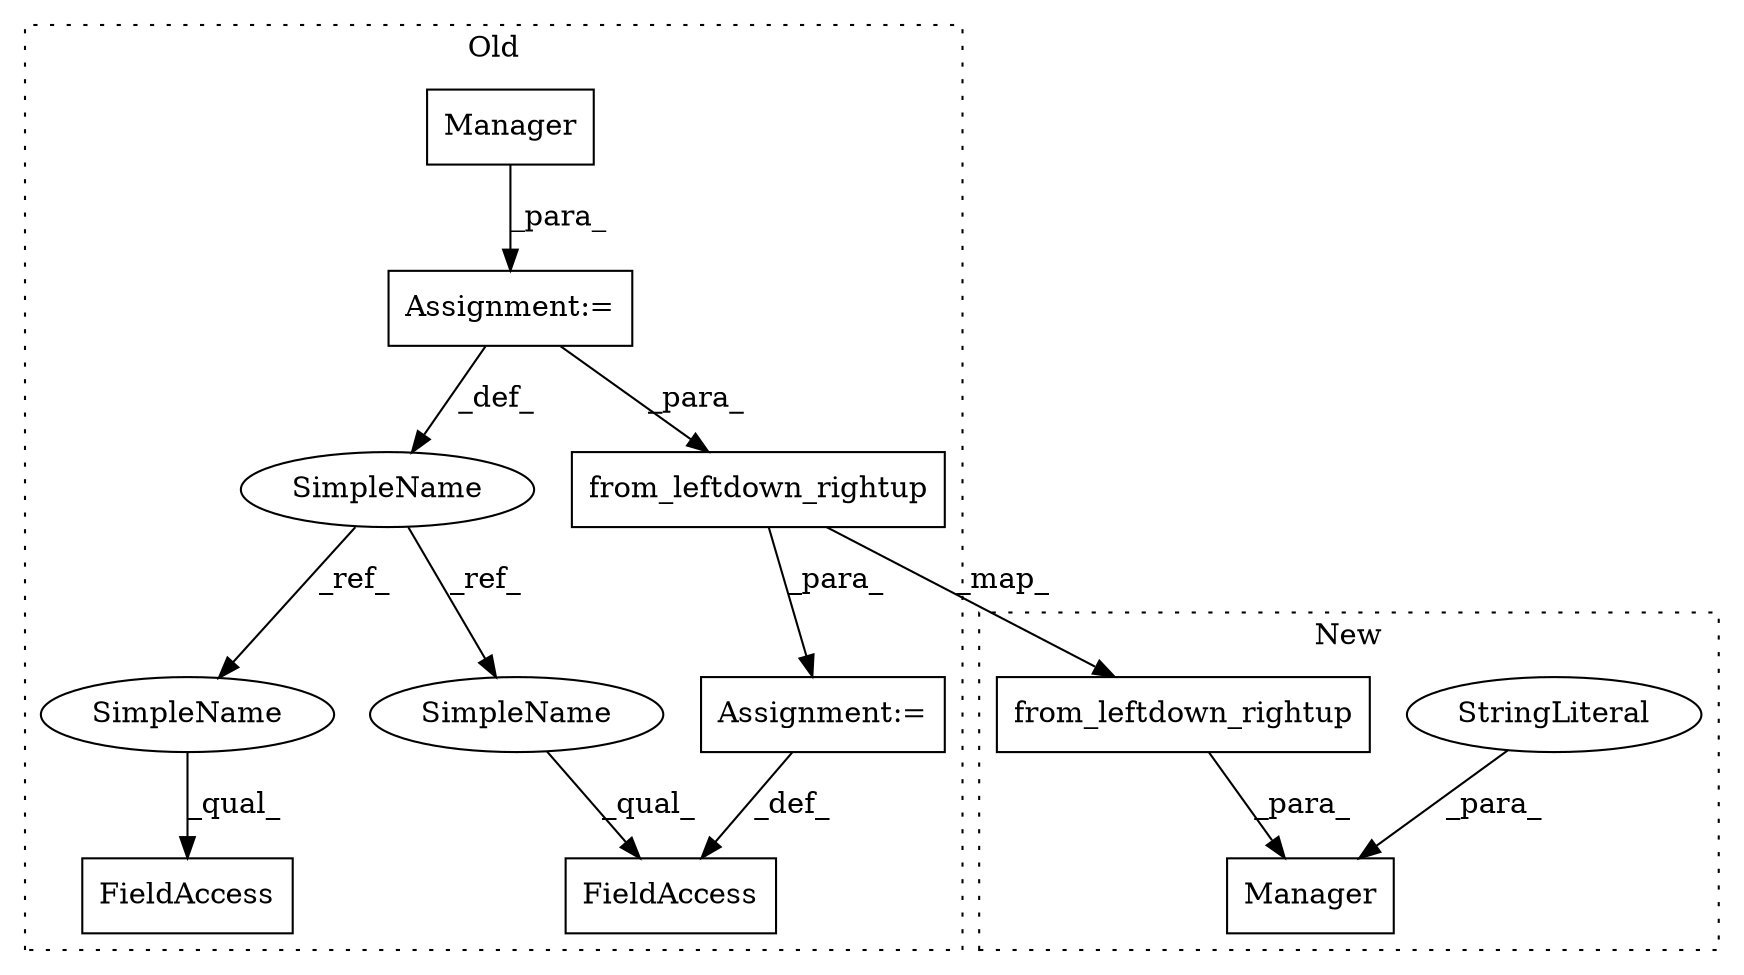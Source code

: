 digraph G {
subgraph cluster0 {
1 [label="Manager" a="32" s="650" l="9" shape="box"];
3 [label="FieldAccess" a="22" s="724" l="31" shape="box"];
5 [label="Assignment:=" a="7" s="649" l="1" shape="box"];
6 [label="SimpleName" a="42" s="642" l="7" shape="ellipse"];
7 [label="FieldAccess" a="22" s="817" l="16" shape="box"];
8 [label="from_leftdown_rightup" a="32" s="777,810" l="22,1" shape="box"];
10 [label="Assignment:=" a="7" s="833" l="1" shape="box"];
11 [label="SimpleName" a="42" s="724" l="7" shape="ellipse"];
12 [label="SimpleName" a="42" s="817" l="7" shape="ellipse"];
label = "Old";
style="dotted";
}
subgraph cluster1 {
2 [label="Manager" a="32" s="787,842" l="8,1" shape="box"];
4 [label="StringLiteral" a="45" s="835" l="7" shape="ellipse"];
9 [label="from_leftdown_rightup" a="32" s="800,833" l="22,1" shape="box"];
label = "New";
style="dotted";
}
1 -> 5 [label="_para_"];
4 -> 2 [label="_para_"];
5 -> 8 [label="_para_"];
5 -> 6 [label="_def_"];
6 -> 12 [label="_ref_"];
6 -> 11 [label="_ref_"];
8 -> 9 [label="_map_"];
8 -> 10 [label="_para_"];
9 -> 2 [label="_para_"];
10 -> 7 [label="_def_"];
11 -> 3 [label="_qual_"];
12 -> 7 [label="_qual_"];
}